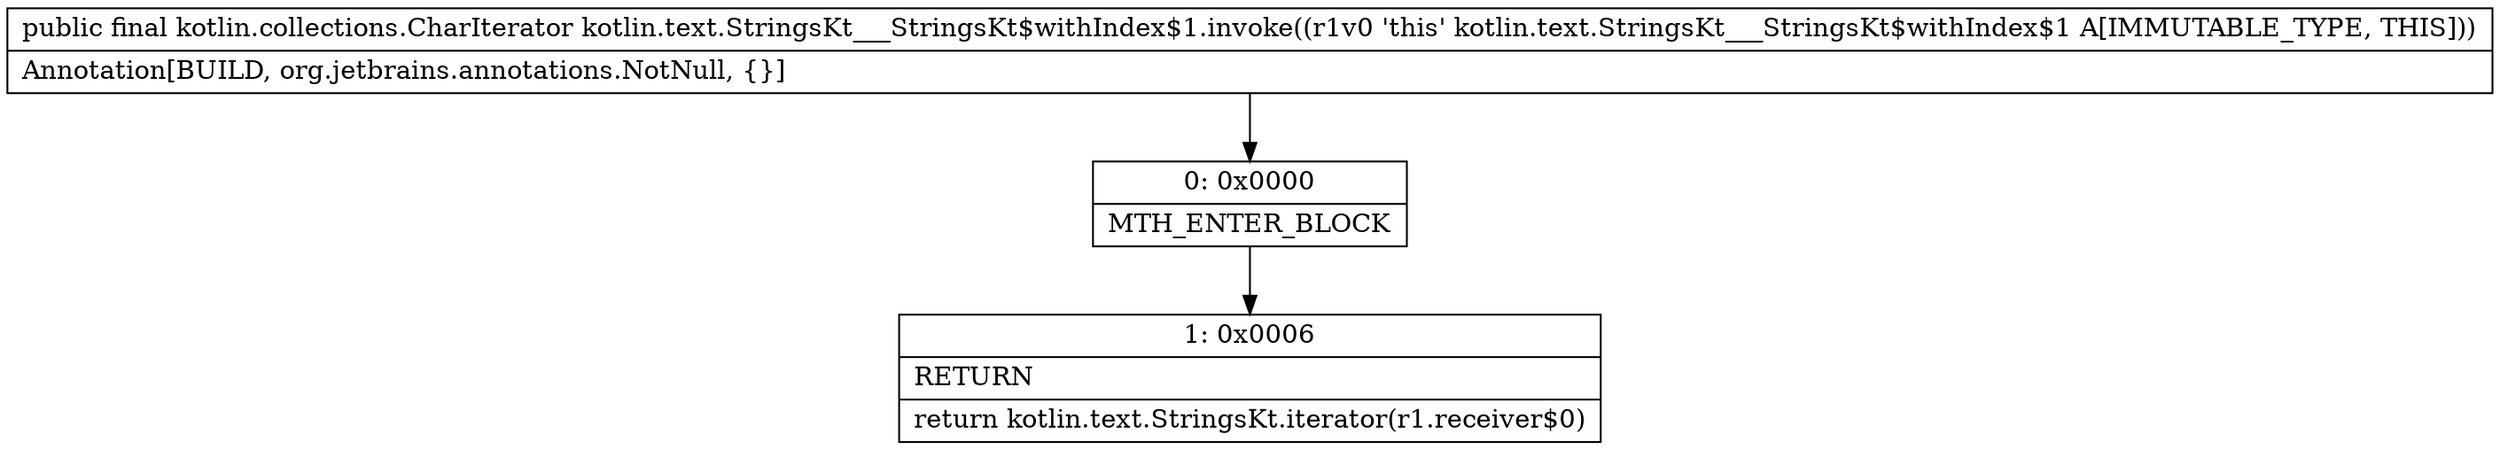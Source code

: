 digraph "CFG forkotlin.text.StringsKt___StringsKt$withIndex$1.invoke()Lkotlin\/collections\/CharIterator;" {
Node_0 [shape=record,label="{0\:\ 0x0000|MTH_ENTER_BLOCK\l}"];
Node_1 [shape=record,label="{1\:\ 0x0006|RETURN\l|return kotlin.text.StringsKt.iterator(r1.receiver$0)\l}"];
MethodNode[shape=record,label="{public final kotlin.collections.CharIterator kotlin.text.StringsKt___StringsKt$withIndex$1.invoke((r1v0 'this' kotlin.text.StringsKt___StringsKt$withIndex$1 A[IMMUTABLE_TYPE, THIS]))  | Annotation[BUILD, org.jetbrains.annotations.NotNull, \{\}]\l}"];
MethodNode -> Node_0;
Node_0 -> Node_1;
}

